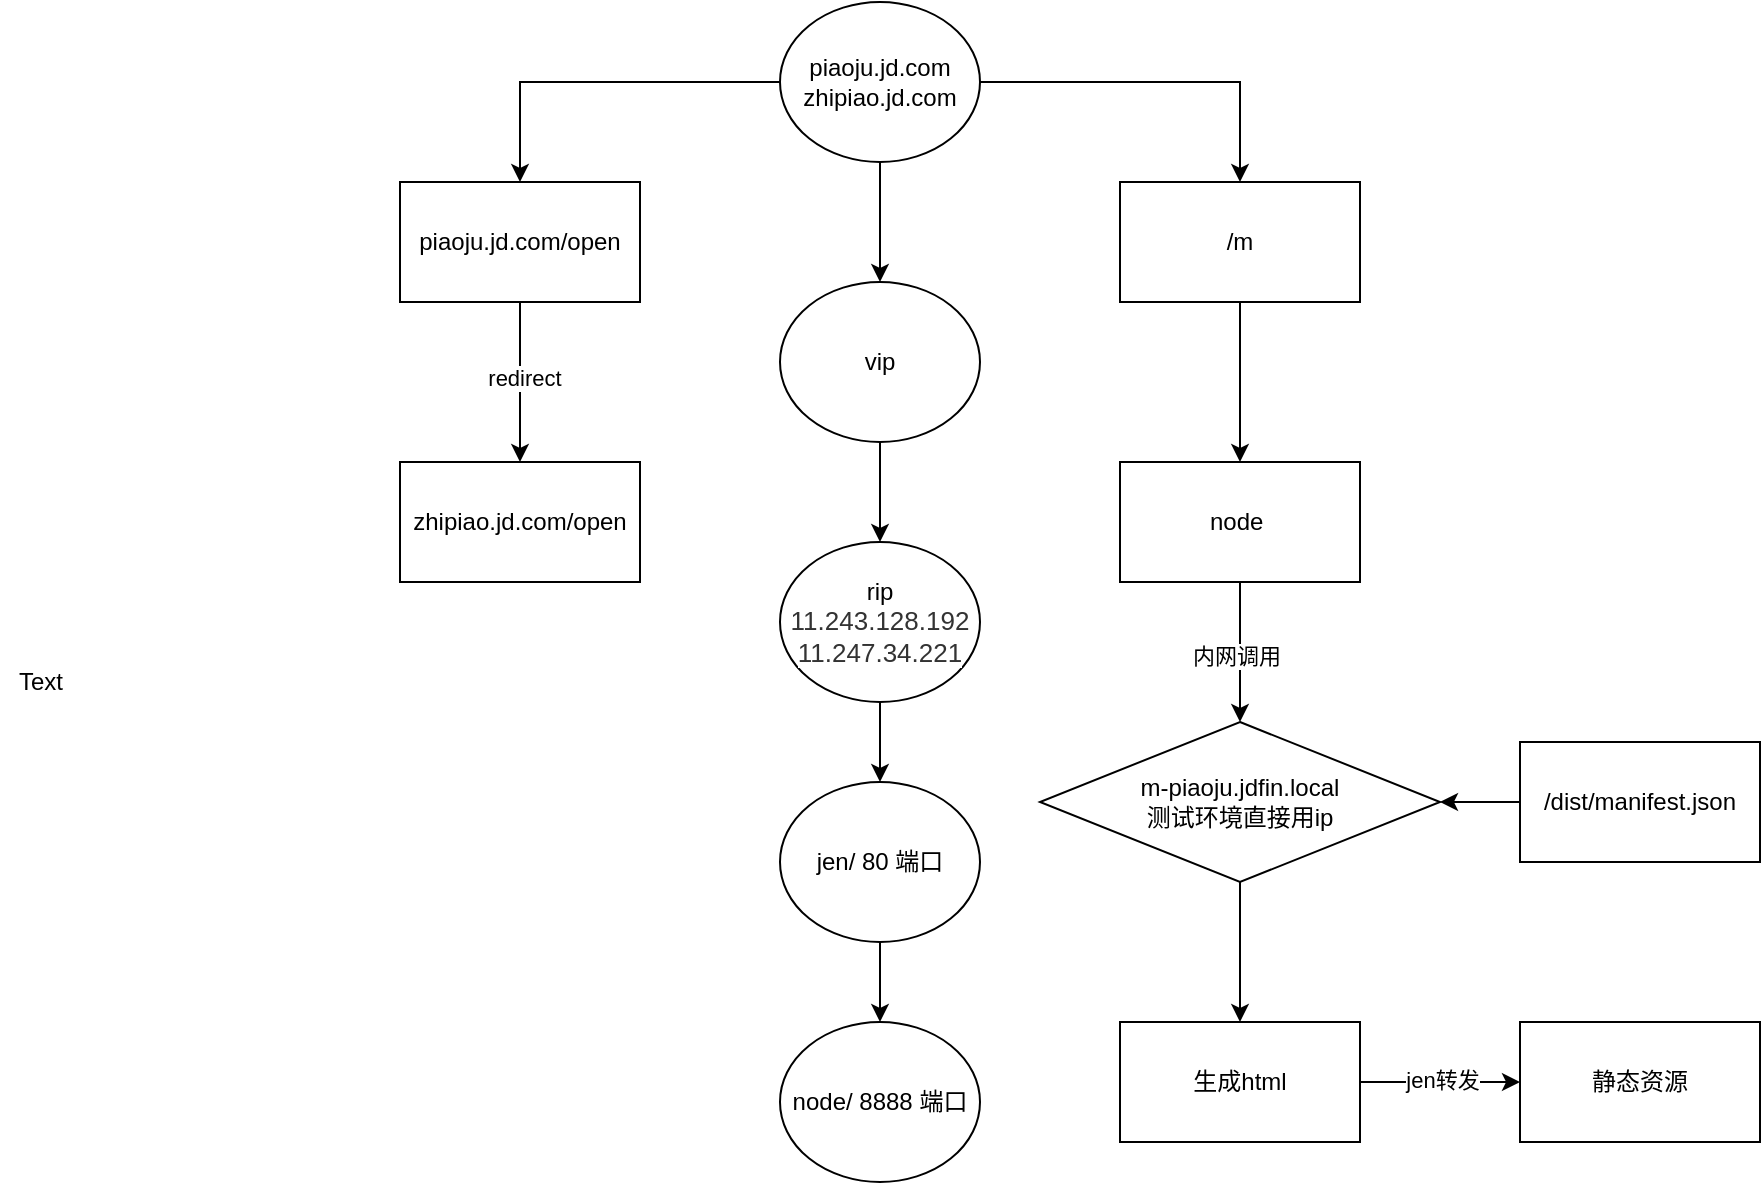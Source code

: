 <mxfile version="20.2.5" type="github"><diagram id="9jQesN8l6YBONO4gZFCM" name="Page-1"><mxGraphModel dx="2067" dy="809" grid="1" gridSize="10" guides="1" tooltips="1" connect="1" arrows="1" fold="1" page="1" pageScale="1" pageWidth="827" pageHeight="1169" math="0" shadow="0"><root><mxCell id="0"/><mxCell id="1" parent="0"/><mxCell id="o74_dDpYCKYFfxGdIqZa-3" value="" style="edgeStyle=orthogonalEdgeStyle;rounded=0;orthogonalLoop=1;jettySize=auto;html=1;" parent="1" source="o74_dDpYCKYFfxGdIqZa-1" target="o74_dDpYCKYFfxGdIqZa-2" edge="1"><mxGeometry relative="1" as="geometry"/></mxCell><mxCell id="o74_dDpYCKYFfxGdIqZa-9" value="" style="edgeStyle=orthogonalEdgeStyle;rounded=0;orthogonalLoop=1;jettySize=auto;html=1;" parent="1" source="o74_dDpYCKYFfxGdIqZa-1" target="o74_dDpYCKYFfxGdIqZa-8" edge="1"><mxGeometry relative="1" as="geometry"/></mxCell><mxCell id="o74_dDpYCKYFfxGdIqZa-22" value="" style="edgeStyle=orthogonalEdgeStyle;rounded=0;orthogonalLoop=1;jettySize=auto;html=1;" parent="1" source="o74_dDpYCKYFfxGdIqZa-1" target="o74_dDpYCKYFfxGdIqZa-21" edge="1"><mxGeometry relative="1" as="geometry"/></mxCell><mxCell id="o74_dDpYCKYFfxGdIqZa-1" value="piaoju.jd.com&lt;br&gt;zhipiao.jd.com" style="ellipse;whiteSpace=wrap;html=1;" parent="1" vertex="1"><mxGeometry x="270" y="60" width="100" height="80" as="geometry"/></mxCell><mxCell id="o74_dDpYCKYFfxGdIqZa-35" style="edgeStyle=orthogonalEdgeStyle;rounded=0;orthogonalLoop=1;jettySize=auto;html=1;exitX=0.5;exitY=1;exitDx=0;exitDy=0;entryX=0.5;entryY=0;entryDx=0;entryDy=0;" parent="1" source="o74_dDpYCKYFfxGdIqZa-2" target="o74_dDpYCKYFfxGdIqZa-6" edge="1"><mxGeometry relative="1" as="geometry"/></mxCell><mxCell id="o74_dDpYCKYFfxGdIqZa-2" value="vip" style="ellipse;whiteSpace=wrap;html=1;" parent="1" vertex="1"><mxGeometry x="270" y="200" width="100" height="80" as="geometry"/></mxCell><mxCell id="o74_dDpYCKYFfxGdIqZa-38" value="" style="edgeStyle=orthogonalEdgeStyle;rounded=0;orthogonalLoop=1;jettySize=auto;html=1;" parent="1" source="o74_dDpYCKYFfxGdIqZa-4" target="o74_dDpYCKYFfxGdIqZa-37" edge="1"><mxGeometry relative="1" as="geometry"/></mxCell><mxCell id="o74_dDpYCKYFfxGdIqZa-4" value="jen/ 80 端口" style="ellipse;whiteSpace=wrap;html=1;" parent="1" vertex="1"><mxGeometry x="270" y="450" width="100" height="80" as="geometry"/></mxCell><mxCell id="o74_dDpYCKYFfxGdIqZa-36" style="edgeStyle=orthogonalEdgeStyle;rounded=0;orthogonalLoop=1;jettySize=auto;html=1;exitX=0.5;exitY=1;exitDx=0;exitDy=0;" parent="1" source="o74_dDpYCKYFfxGdIqZa-6" target="o74_dDpYCKYFfxGdIqZa-4" edge="1"><mxGeometry relative="1" as="geometry"/></mxCell><mxCell id="o74_dDpYCKYFfxGdIqZa-6" value="rip&lt;br&gt;&lt;font color=&quot;#333333&quot;&gt;&lt;span style=&quot;font-size: 13px ; background-color: rgb(255 , 255 , 255)&quot;&gt;11.243.128.192&lt;br&gt;&lt;/span&gt;&lt;/font&gt;&lt;span style=&quot;color: rgb(51 , 51 , 51) ; font-size: 13px ; background-color: rgb(255 , 255 , 255)&quot;&gt;11.247.34.221&lt;/span&gt;" style="ellipse;whiteSpace=wrap;html=1;" parent="1" vertex="1"><mxGeometry x="270" y="330" width="100" height="80" as="geometry"/></mxCell><mxCell id="o74_dDpYCKYFfxGdIqZa-11" value="" style="edgeStyle=orthogonalEdgeStyle;rounded=0;orthogonalLoop=1;jettySize=auto;html=1;" parent="1" source="o74_dDpYCKYFfxGdIqZa-8" target="o74_dDpYCKYFfxGdIqZa-10" edge="1"><mxGeometry relative="1" as="geometry"/></mxCell><mxCell id="o74_dDpYCKYFfxGdIqZa-8" value="/m" style="whiteSpace=wrap;html=1;" parent="1" vertex="1"><mxGeometry x="440" y="150" width="120" height="60" as="geometry"/></mxCell><mxCell id="o74_dDpYCKYFfxGdIqZa-13" value="" style="edgeStyle=orthogonalEdgeStyle;rounded=0;orthogonalLoop=1;jettySize=auto;html=1;" parent="1" source="o74_dDpYCKYFfxGdIqZa-10" target="o74_dDpYCKYFfxGdIqZa-31" edge="1"><mxGeometry relative="1" as="geometry"/></mxCell><mxCell id="o74_dDpYCKYFfxGdIqZa-26" value="内网调用" style="edgeLabel;html=1;align=center;verticalAlign=middle;resizable=0;points=[];" parent="o74_dDpYCKYFfxGdIqZa-13" vertex="1" connectable="0"><mxGeometry x="0.05" y="-2" relative="1" as="geometry"><mxPoint as="offset"/></mxGeometry></mxCell><mxCell id="o74_dDpYCKYFfxGdIqZa-10" value="node&amp;nbsp;" style="whiteSpace=wrap;html=1;" parent="1" vertex="1"><mxGeometry x="440" y="290" width="120" height="60" as="geometry"/></mxCell><mxCell id="o74_dDpYCKYFfxGdIqZa-32" value="" style="edgeStyle=orthogonalEdgeStyle;rounded=0;orthogonalLoop=1;jettySize=auto;html=1;exitX=0;exitY=0.5;exitDx=0;exitDy=0;" parent="1" source="o74_dDpYCKYFfxGdIqZa-14" target="o74_dDpYCKYFfxGdIqZa-31" edge="1"><mxGeometry relative="1" as="geometry"><mxPoint x="510" y="440" as="sourcePoint"/></mxGeometry></mxCell><mxCell id="o74_dDpYCKYFfxGdIqZa-14" value="/dist/manifest.json" style="whiteSpace=wrap;html=1;" parent="1" vertex="1"><mxGeometry x="640" y="430" width="120" height="60" as="geometry"/></mxCell><mxCell id="o74_dDpYCKYFfxGdIqZa-29" value="" style="edgeStyle=orthogonalEdgeStyle;rounded=0;orthogonalLoop=1;jettySize=auto;html=1;" parent="1" source="o74_dDpYCKYFfxGdIqZa-19" target="o74_dDpYCKYFfxGdIqZa-28" edge="1"><mxGeometry relative="1" as="geometry"/></mxCell><mxCell id="o74_dDpYCKYFfxGdIqZa-30" value="jen转发" style="edgeLabel;html=1;align=center;verticalAlign=middle;resizable=0;points=[];" parent="o74_dDpYCKYFfxGdIqZa-29" vertex="1" connectable="0"><mxGeometry x="0.025" y="1" relative="1" as="geometry"><mxPoint as="offset"/></mxGeometry></mxCell><mxCell id="o74_dDpYCKYFfxGdIqZa-19" value="生成html" style="whiteSpace=wrap;html=1;" parent="1" vertex="1"><mxGeometry x="440" y="570" width="120" height="60" as="geometry"/></mxCell><mxCell id="o74_dDpYCKYFfxGdIqZa-24" value="" style="edgeStyle=orthogonalEdgeStyle;rounded=0;orthogonalLoop=1;jettySize=auto;html=1;" parent="1" source="o74_dDpYCKYFfxGdIqZa-21" target="o74_dDpYCKYFfxGdIqZa-23" edge="1"><mxGeometry relative="1" as="geometry"/></mxCell><mxCell id="o74_dDpYCKYFfxGdIqZa-25" value="redirect" style="edgeLabel;html=1;align=center;verticalAlign=middle;resizable=0;points=[];" parent="o74_dDpYCKYFfxGdIqZa-24" vertex="1" connectable="0"><mxGeometry x="-0.05" y="2" relative="1" as="geometry"><mxPoint as="offset"/></mxGeometry></mxCell><mxCell id="o74_dDpYCKYFfxGdIqZa-21" value="piaoju.jd.com/open" style="whiteSpace=wrap;html=1;" parent="1" vertex="1"><mxGeometry x="80" y="150" width="120" height="60" as="geometry"/></mxCell><mxCell id="o74_dDpYCKYFfxGdIqZa-23" value="zhipiao.jd.com/open" style="whiteSpace=wrap;html=1;" parent="1" vertex="1"><mxGeometry x="80" y="290" width="120" height="60" as="geometry"/></mxCell><mxCell id="o74_dDpYCKYFfxGdIqZa-28" value="静态资源" style="whiteSpace=wrap;html=1;" parent="1" vertex="1"><mxGeometry x="640" y="570" width="120" height="60" as="geometry"/></mxCell><mxCell id="o74_dDpYCKYFfxGdIqZa-33" value="" style="edgeStyle=orthogonalEdgeStyle;rounded=0;orthogonalLoop=1;jettySize=auto;html=1;" parent="1" source="o74_dDpYCKYFfxGdIqZa-31" target="o74_dDpYCKYFfxGdIqZa-19" edge="1"><mxGeometry relative="1" as="geometry"/></mxCell><mxCell id="o74_dDpYCKYFfxGdIqZa-31" value="&lt;span&gt;m-piaoju.jdfin.local&lt;br&gt;测试环境直接用ip&lt;br&gt;&lt;/span&gt;" style="rhombus;whiteSpace=wrap;html=1;" parent="1" vertex="1"><mxGeometry x="400" y="420" width="200" height="80" as="geometry"/></mxCell><mxCell id="o74_dDpYCKYFfxGdIqZa-37" value="node/ 8888 端口" style="ellipse;whiteSpace=wrap;html=1;" parent="1" vertex="1"><mxGeometry x="270" y="570" width="100" height="80" as="geometry"/></mxCell><mxCell id="-ZYc_zbZMW0gHVSYZl14-1" value="Text" style="text;html=1;align=center;verticalAlign=middle;resizable=0;points=[];autosize=1;strokeColor=none;fillColor=none;" vertex="1" parent="1"><mxGeometry x="-120" y="390" width="40" height="20" as="geometry"/></mxCell></root></mxGraphModel></diagram></mxfile>